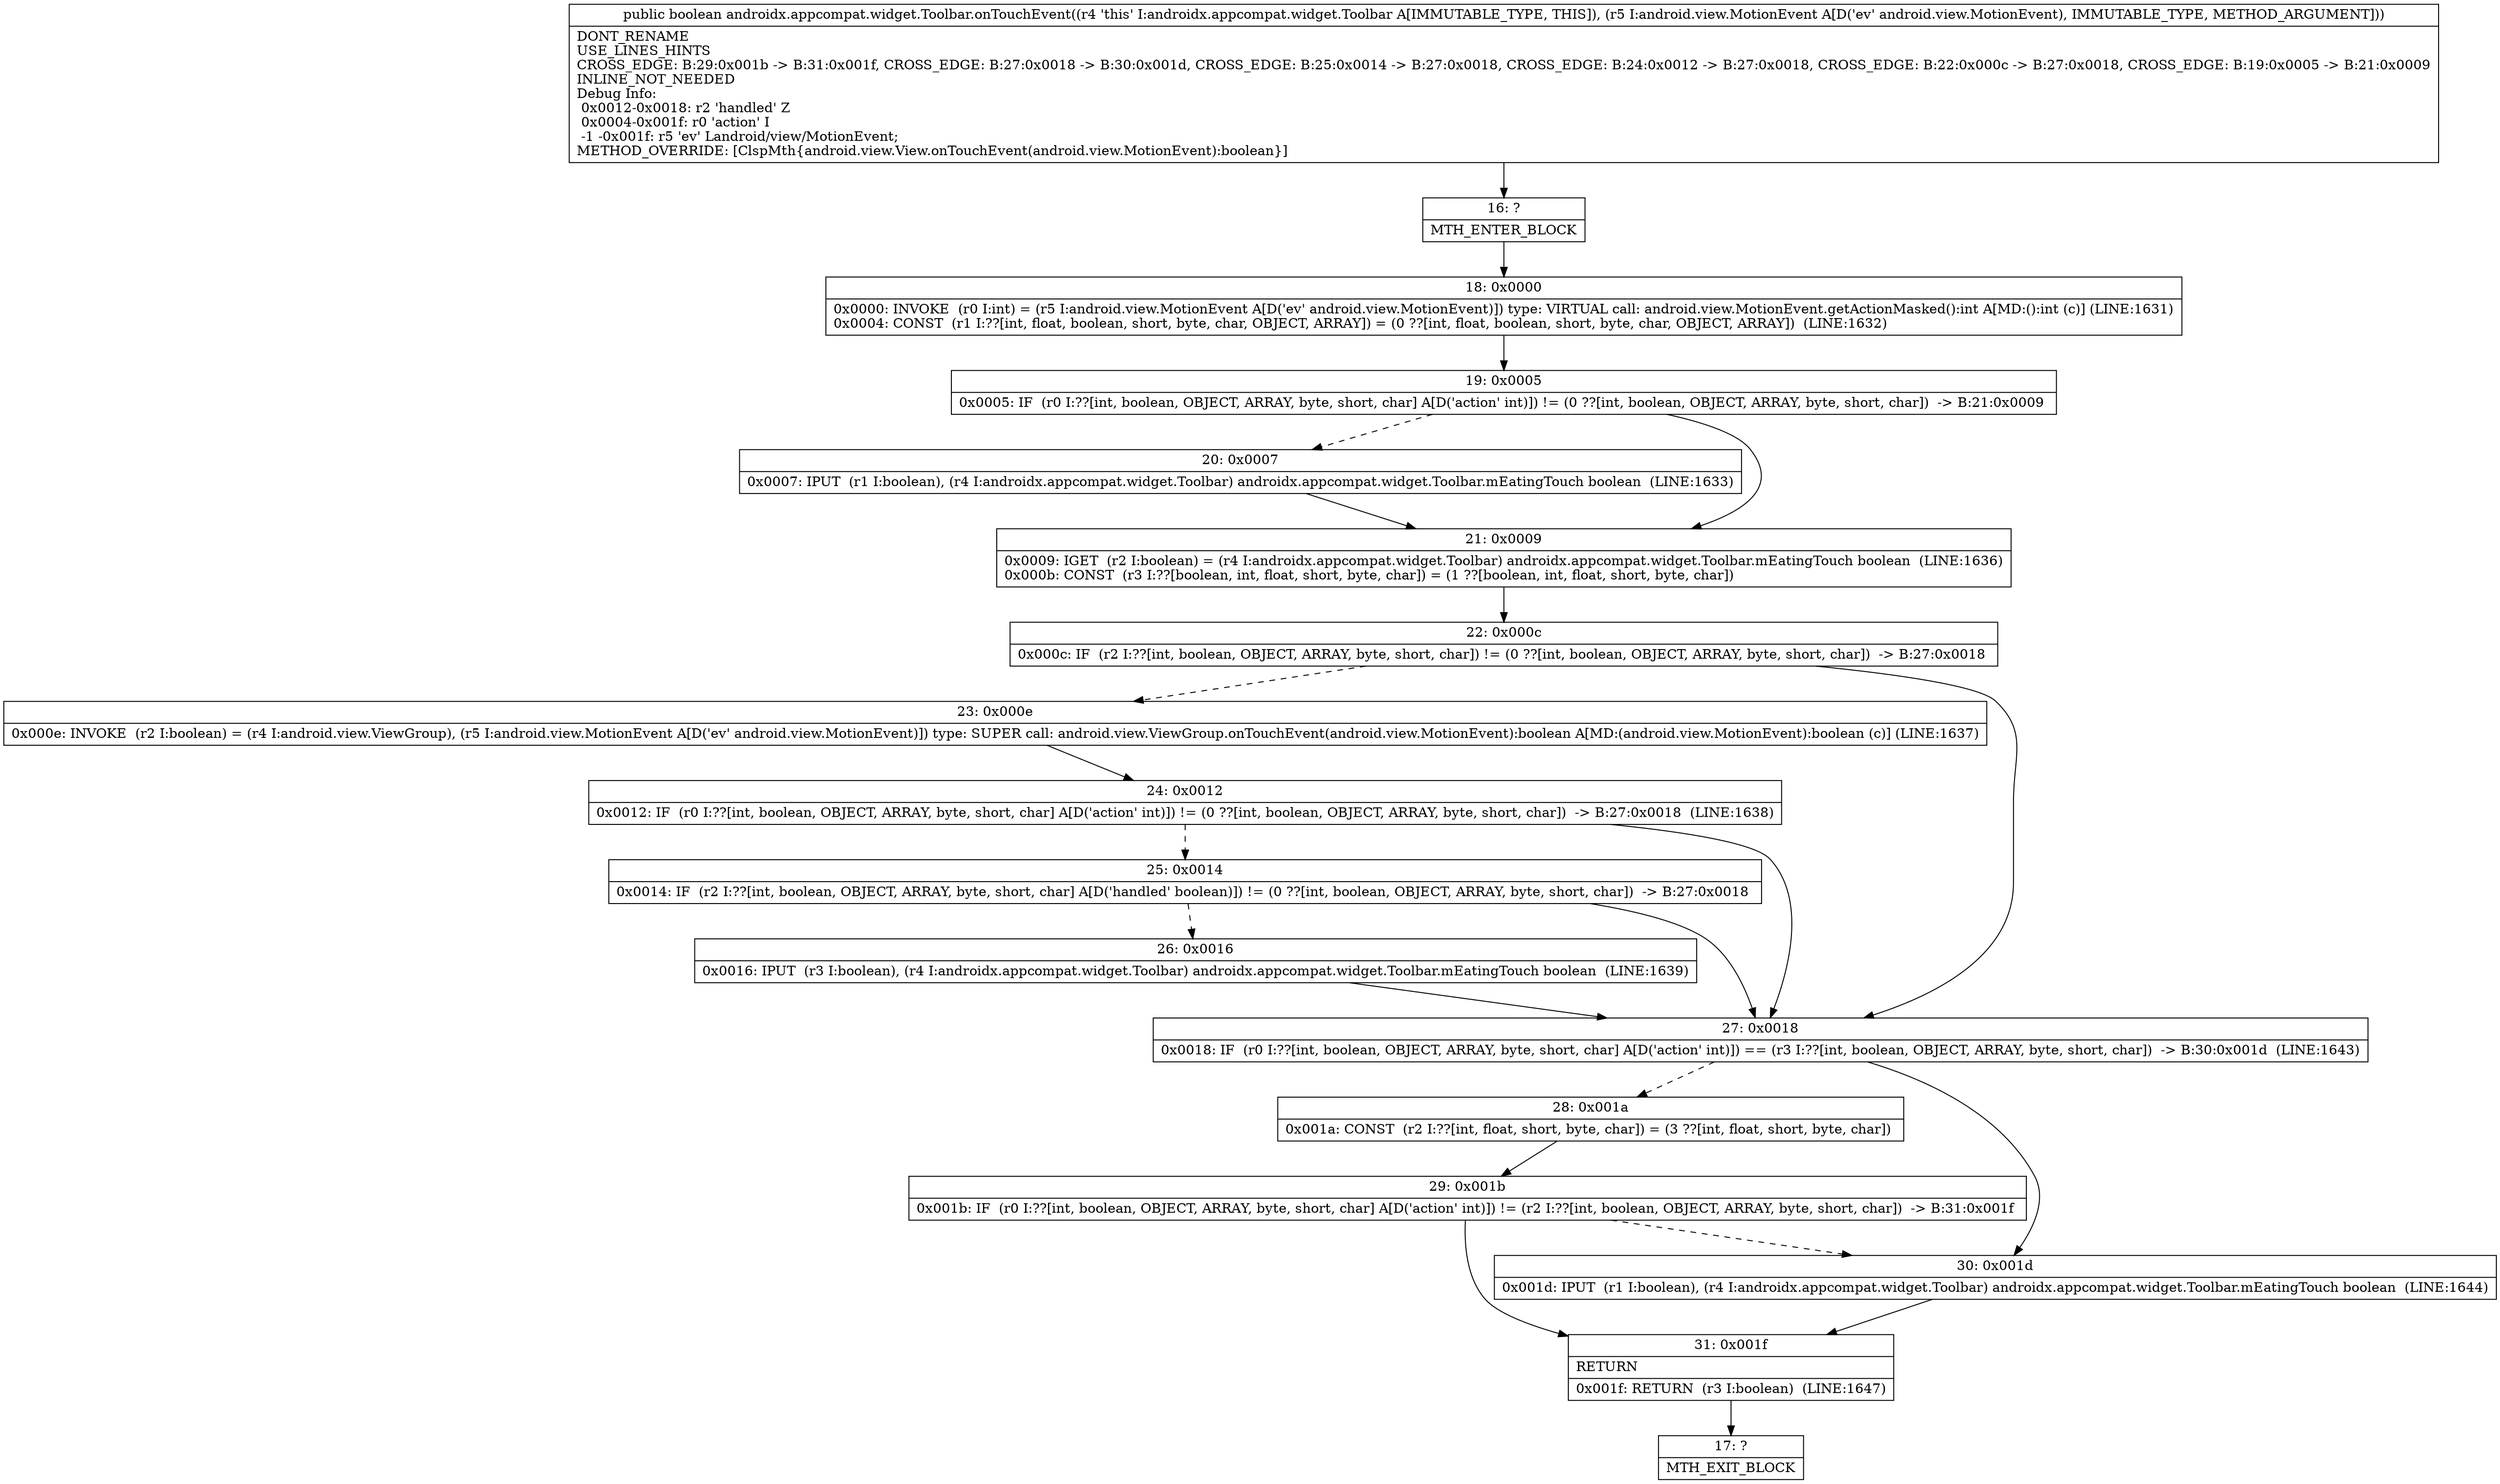 digraph "CFG forandroidx.appcompat.widget.Toolbar.onTouchEvent(Landroid\/view\/MotionEvent;)Z" {
Node_16 [shape=record,label="{16\:\ ?|MTH_ENTER_BLOCK\l}"];
Node_18 [shape=record,label="{18\:\ 0x0000|0x0000: INVOKE  (r0 I:int) = (r5 I:android.view.MotionEvent A[D('ev' android.view.MotionEvent)]) type: VIRTUAL call: android.view.MotionEvent.getActionMasked():int A[MD:():int (c)] (LINE:1631)\l0x0004: CONST  (r1 I:??[int, float, boolean, short, byte, char, OBJECT, ARRAY]) = (0 ??[int, float, boolean, short, byte, char, OBJECT, ARRAY])  (LINE:1632)\l}"];
Node_19 [shape=record,label="{19\:\ 0x0005|0x0005: IF  (r0 I:??[int, boolean, OBJECT, ARRAY, byte, short, char] A[D('action' int)]) != (0 ??[int, boolean, OBJECT, ARRAY, byte, short, char])  \-\> B:21:0x0009 \l}"];
Node_20 [shape=record,label="{20\:\ 0x0007|0x0007: IPUT  (r1 I:boolean), (r4 I:androidx.appcompat.widget.Toolbar) androidx.appcompat.widget.Toolbar.mEatingTouch boolean  (LINE:1633)\l}"];
Node_21 [shape=record,label="{21\:\ 0x0009|0x0009: IGET  (r2 I:boolean) = (r4 I:androidx.appcompat.widget.Toolbar) androidx.appcompat.widget.Toolbar.mEatingTouch boolean  (LINE:1636)\l0x000b: CONST  (r3 I:??[boolean, int, float, short, byte, char]) = (1 ??[boolean, int, float, short, byte, char]) \l}"];
Node_22 [shape=record,label="{22\:\ 0x000c|0x000c: IF  (r2 I:??[int, boolean, OBJECT, ARRAY, byte, short, char]) != (0 ??[int, boolean, OBJECT, ARRAY, byte, short, char])  \-\> B:27:0x0018 \l}"];
Node_23 [shape=record,label="{23\:\ 0x000e|0x000e: INVOKE  (r2 I:boolean) = (r4 I:android.view.ViewGroup), (r5 I:android.view.MotionEvent A[D('ev' android.view.MotionEvent)]) type: SUPER call: android.view.ViewGroup.onTouchEvent(android.view.MotionEvent):boolean A[MD:(android.view.MotionEvent):boolean (c)] (LINE:1637)\l}"];
Node_24 [shape=record,label="{24\:\ 0x0012|0x0012: IF  (r0 I:??[int, boolean, OBJECT, ARRAY, byte, short, char] A[D('action' int)]) != (0 ??[int, boolean, OBJECT, ARRAY, byte, short, char])  \-\> B:27:0x0018  (LINE:1638)\l}"];
Node_25 [shape=record,label="{25\:\ 0x0014|0x0014: IF  (r2 I:??[int, boolean, OBJECT, ARRAY, byte, short, char] A[D('handled' boolean)]) != (0 ??[int, boolean, OBJECT, ARRAY, byte, short, char])  \-\> B:27:0x0018 \l}"];
Node_26 [shape=record,label="{26\:\ 0x0016|0x0016: IPUT  (r3 I:boolean), (r4 I:androidx.appcompat.widget.Toolbar) androidx.appcompat.widget.Toolbar.mEatingTouch boolean  (LINE:1639)\l}"];
Node_27 [shape=record,label="{27\:\ 0x0018|0x0018: IF  (r0 I:??[int, boolean, OBJECT, ARRAY, byte, short, char] A[D('action' int)]) == (r3 I:??[int, boolean, OBJECT, ARRAY, byte, short, char])  \-\> B:30:0x001d  (LINE:1643)\l}"];
Node_28 [shape=record,label="{28\:\ 0x001a|0x001a: CONST  (r2 I:??[int, float, short, byte, char]) = (3 ??[int, float, short, byte, char]) \l}"];
Node_29 [shape=record,label="{29\:\ 0x001b|0x001b: IF  (r0 I:??[int, boolean, OBJECT, ARRAY, byte, short, char] A[D('action' int)]) != (r2 I:??[int, boolean, OBJECT, ARRAY, byte, short, char])  \-\> B:31:0x001f \l}"];
Node_31 [shape=record,label="{31\:\ 0x001f|RETURN\l|0x001f: RETURN  (r3 I:boolean)  (LINE:1647)\l}"];
Node_17 [shape=record,label="{17\:\ ?|MTH_EXIT_BLOCK\l}"];
Node_30 [shape=record,label="{30\:\ 0x001d|0x001d: IPUT  (r1 I:boolean), (r4 I:androidx.appcompat.widget.Toolbar) androidx.appcompat.widget.Toolbar.mEatingTouch boolean  (LINE:1644)\l}"];
MethodNode[shape=record,label="{public boolean androidx.appcompat.widget.Toolbar.onTouchEvent((r4 'this' I:androidx.appcompat.widget.Toolbar A[IMMUTABLE_TYPE, THIS]), (r5 I:android.view.MotionEvent A[D('ev' android.view.MotionEvent), IMMUTABLE_TYPE, METHOD_ARGUMENT]))  | DONT_RENAME\lUSE_LINES_HINTS\lCROSS_EDGE: B:29:0x001b \-\> B:31:0x001f, CROSS_EDGE: B:27:0x0018 \-\> B:30:0x001d, CROSS_EDGE: B:25:0x0014 \-\> B:27:0x0018, CROSS_EDGE: B:24:0x0012 \-\> B:27:0x0018, CROSS_EDGE: B:22:0x000c \-\> B:27:0x0018, CROSS_EDGE: B:19:0x0005 \-\> B:21:0x0009\lINLINE_NOT_NEEDED\lDebug Info:\l  0x0012\-0x0018: r2 'handled' Z\l  0x0004\-0x001f: r0 'action' I\l  \-1 \-0x001f: r5 'ev' Landroid\/view\/MotionEvent;\lMETHOD_OVERRIDE: [ClspMth\{android.view.View.onTouchEvent(android.view.MotionEvent):boolean\}]\l}"];
MethodNode -> Node_16;Node_16 -> Node_18;
Node_18 -> Node_19;
Node_19 -> Node_20[style=dashed];
Node_19 -> Node_21;
Node_20 -> Node_21;
Node_21 -> Node_22;
Node_22 -> Node_23[style=dashed];
Node_22 -> Node_27;
Node_23 -> Node_24;
Node_24 -> Node_25[style=dashed];
Node_24 -> Node_27;
Node_25 -> Node_26[style=dashed];
Node_25 -> Node_27;
Node_26 -> Node_27;
Node_27 -> Node_28[style=dashed];
Node_27 -> Node_30;
Node_28 -> Node_29;
Node_29 -> Node_30[style=dashed];
Node_29 -> Node_31;
Node_31 -> Node_17;
Node_30 -> Node_31;
}

